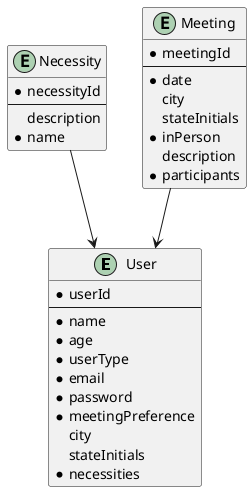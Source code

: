 @startuml
    entity User {
        * userId
        --
        * name
        * age
        * userType
        * email
        * password
        * meetingPreference
        city
        stateInitials
        * necessities
    }

    entity Necessity{
        * necessityId 
        --
        description
        * name
    }

    entity Meeting {
        * meetingId
        --
        * date
        city
        stateInitials
        * inPerson
        description
        * participants
    }

    Meeting --> User
    Necessity --> User

@enduml